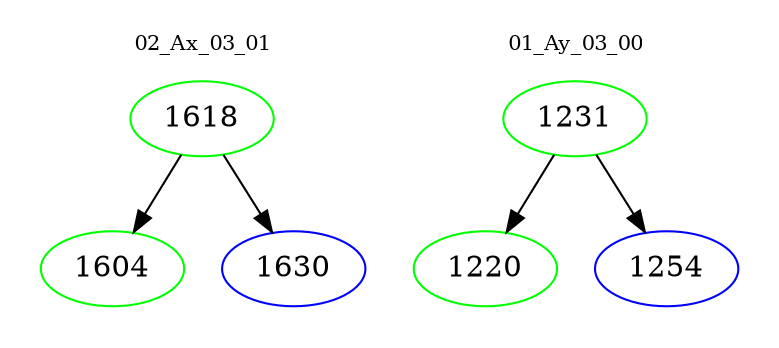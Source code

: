 digraph{
subgraph cluster_0 {
color = white
label = "02_Ax_03_01";
fontsize=10;
T0_1618 [label="1618", color="green"]
T0_1618 -> T0_1604 [color="black"]
T0_1604 [label="1604", color="green"]
T0_1618 -> T0_1630 [color="black"]
T0_1630 [label="1630", color="blue"]
}
subgraph cluster_1 {
color = white
label = "01_Ay_03_00";
fontsize=10;
T1_1231 [label="1231", color="green"]
T1_1231 -> T1_1220 [color="black"]
T1_1220 [label="1220", color="green"]
T1_1231 -> T1_1254 [color="black"]
T1_1254 [label="1254", color="blue"]
}
}
